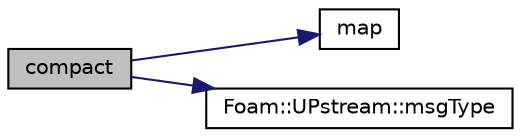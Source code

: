 digraph "compact"
{
  bgcolor="transparent";
  edge [fontname="Helvetica",fontsize="10",labelfontname="Helvetica",labelfontsize="10"];
  node [fontname="Helvetica",fontsize="10",shape=record];
  rankdir="LR";
  Node1 [label="compact",height=0.2,width=0.4,color="black", fillcolor="grey75", style="filled", fontcolor="black"];
  Node1 -> Node2 [color="midnightblue",fontsize="10",style="solid",fontname="Helvetica"];
  Node2 [label="map",height=0.2,width=0.4,color="black",URL="$a00697.html#ac2f38d8ae12ea9c1897269e957494bd7",tooltip="Return reference to the parallel distribution map. "];
  Node1 -> Node3 [color="midnightblue",fontsize="10",style="solid",fontname="Helvetica"];
  Node3 [label="Foam::UPstream::msgType",height=0.2,width=0.4,color="black",URL="$a02780.html#ae5b8fe6652f6320aa6c7f5c44b6f01b7",tooltip="Message tag of standard messages. "];
}
